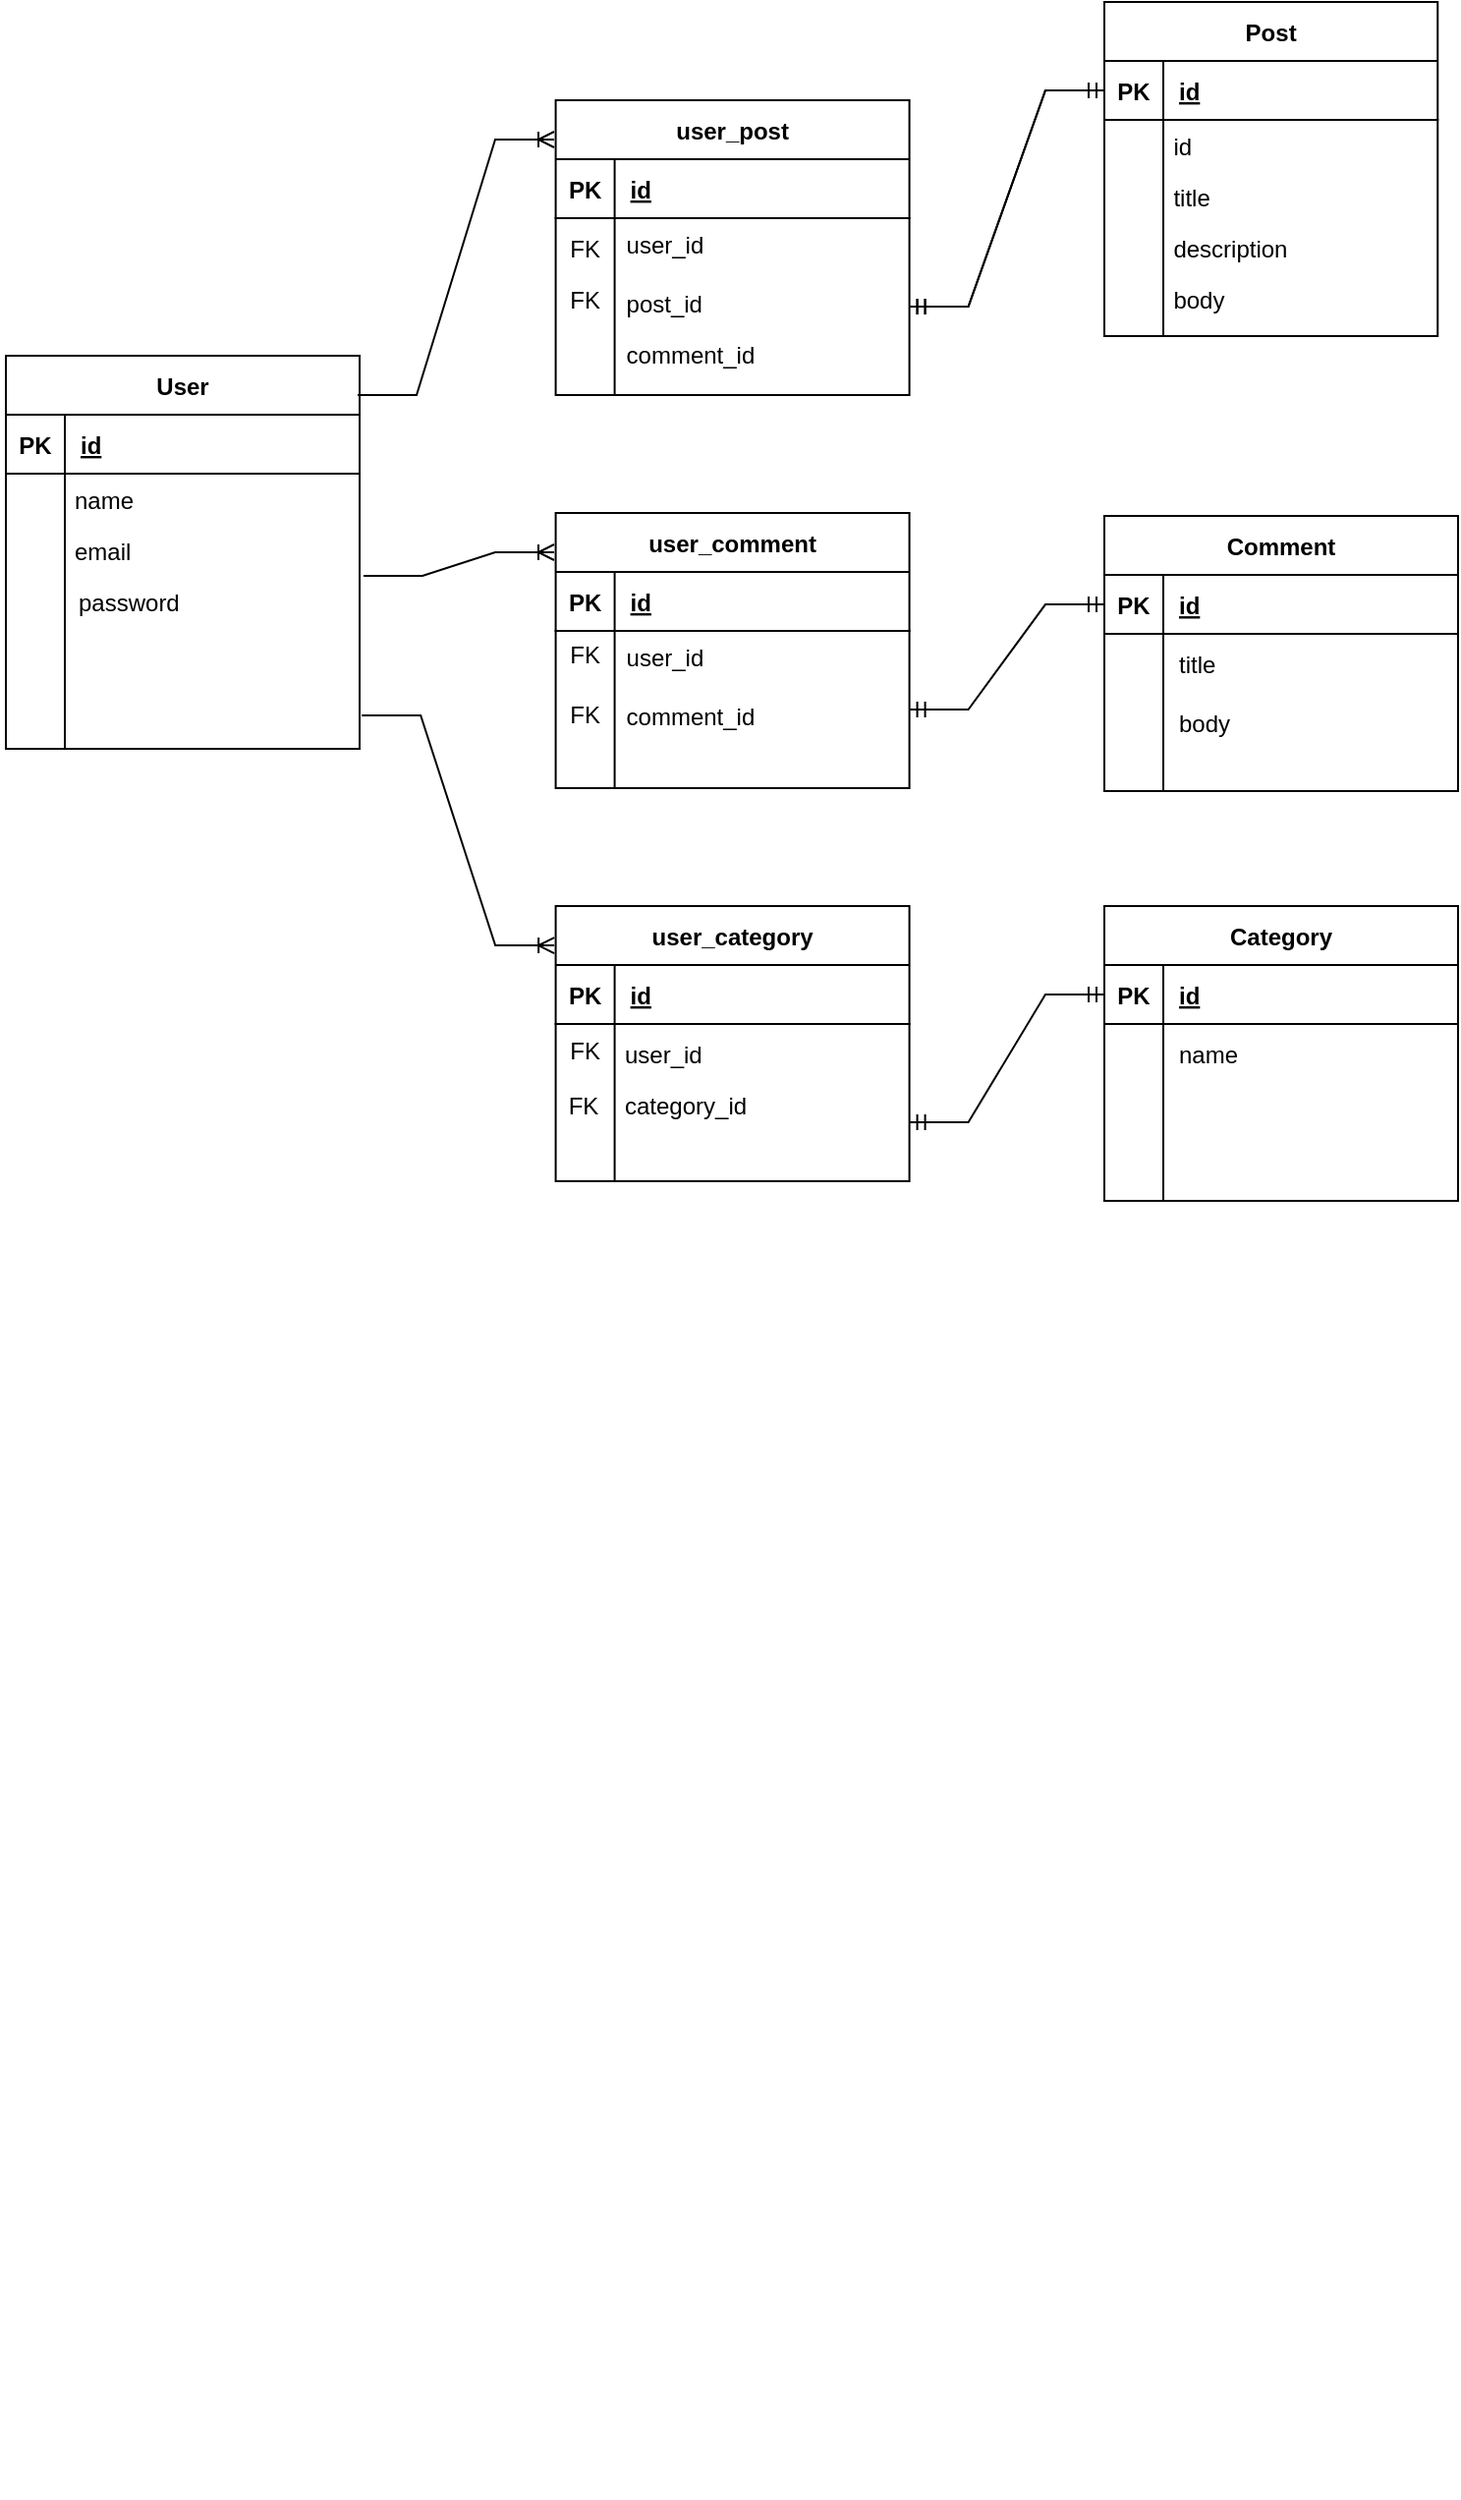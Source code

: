 <mxfile version="17.1.3" type="onedrive"><diagram id="C5RBs43oDa-KdzZeNtuy" name="Page-1"><mxGraphModel grid="1" gridSize="10" guides="1" tooltips="1" connect="1" arrows="1" page="1" fold="1" pageScale="1" pageWidth="827" pageHeight="1169" math="0" shadow="0"><root><mxCell id="WIyWlLk6GJQsqaUBKTNV-0"/><mxCell id="WIyWlLk6GJQsqaUBKTNV-1" parent="WIyWlLk6GJQsqaUBKTNV-0"/><mxCell id="lPncde6TAyD1m9C1xYJm-18" value="" style="edgeStyle=entityRelationEdgeStyle;fontSize=12;html=1;endArrow=ERoneToMany;rounded=0;exitX=1.011;exitY=0.244;exitDx=0;exitDy=0;exitPerimeter=0;" parent="WIyWlLk6GJQsqaUBKTNV-1" source="tdaJ55dzC8BW70NEusdq-28" edge="1"><mxGeometry width="100" height="100" relative="1" as="geometry"><mxPoint x="210" y="250" as="sourcePoint"/><mxPoint x="280" y="140" as="targetPoint"/></mxGeometry></mxCell><mxCell id="tdaJ55dzC8BW70NEusdq-33" value="" style="group" parent="WIyWlLk6GJQsqaUBKTNV-1" vertex="1" connectable="0"><mxGeometry x="30" y="920" width="189" height="210" as="geometry"/></mxCell><mxCell id="tdaJ55dzC8BW70NEusdq-36" value="" style="group" parent="tdaJ55dzC8BW70NEusdq-33" vertex="1" connectable="0"><mxGeometry x="-31" y="-880" width="191" height="210" as="geometry"/></mxCell><mxCell id="tdaJ55dzC8BW70NEusdq-18" value="User" style="shape=table;startSize=30;container=1;collapsible=1;childLayout=tableLayout;fixedRows=1;rowLines=0;fontStyle=1;align=center;resizeLast=1;" parent="tdaJ55dzC8BW70NEusdq-36" vertex="1"><mxGeometry x="2" width="180" height="200" as="geometry"/></mxCell><mxCell id="tdaJ55dzC8BW70NEusdq-19" value="" style="shape=tableRow;horizontal=0;startSize=0;swimlaneHead=0;swimlaneBody=0;fillColor=none;collapsible=0;dropTarget=0;points=[[0,0.5],[1,0.5]];portConstraint=eastwest;top=0;left=0;right=0;bottom=1;" parent="tdaJ55dzC8BW70NEusdq-18" vertex="1"><mxGeometry y="30" width="180" height="30" as="geometry"/></mxCell><mxCell id="tdaJ55dzC8BW70NEusdq-20" value="PK" style="shape=partialRectangle;connectable=0;fillColor=none;top=0;left=0;bottom=0;right=0;fontStyle=1;overflow=hidden;" parent="tdaJ55dzC8BW70NEusdq-19" vertex="1"><mxGeometry width="30" height="30" as="geometry"><mxRectangle width="30" height="30" as="alternateBounds"/></mxGeometry></mxCell><mxCell id="tdaJ55dzC8BW70NEusdq-21" value="id" style="shape=partialRectangle;connectable=0;fillColor=none;top=0;left=0;bottom=0;right=0;align=left;spacingLeft=6;fontStyle=5;overflow=hidden;" parent="tdaJ55dzC8BW70NEusdq-19" vertex="1"><mxGeometry x="30" width="150" height="30" as="geometry"><mxRectangle width="150" height="30" as="alternateBounds"/></mxGeometry></mxCell><mxCell id="tdaJ55dzC8BW70NEusdq-22" value="" style="shape=tableRow;horizontal=0;startSize=0;swimlaneHead=0;swimlaneBody=0;fillColor=none;collapsible=0;dropTarget=0;points=[[0,0.5],[1,0.5]];portConstraint=eastwest;top=0;left=0;right=0;bottom=0;" parent="tdaJ55dzC8BW70NEusdq-18" vertex="1"><mxGeometry y="60" width="180" height="30" as="geometry"/></mxCell><mxCell id="tdaJ55dzC8BW70NEusdq-23" value="" style="shape=partialRectangle;connectable=0;fillColor=none;top=0;left=0;bottom=0;right=0;editable=1;overflow=hidden;" parent="tdaJ55dzC8BW70NEusdq-22" vertex="1"><mxGeometry width="30" height="30" as="geometry"><mxRectangle width="30" height="30" as="alternateBounds"/></mxGeometry></mxCell><mxCell id="tdaJ55dzC8BW70NEusdq-24" value="" style="shape=partialRectangle;connectable=0;fillColor=none;top=0;left=0;bottom=0;right=0;align=left;spacingLeft=6;overflow=hidden;" parent="tdaJ55dzC8BW70NEusdq-22" vertex="1"><mxGeometry x="30" width="150" height="30" as="geometry"><mxRectangle width="150" height="30" as="alternateBounds"/></mxGeometry></mxCell><mxCell id="tdaJ55dzC8BW70NEusdq-28" value="" style="shape=tableRow;horizontal=0;startSize=0;swimlaneHead=0;swimlaneBody=0;fillColor=none;collapsible=0;dropTarget=0;points=[[0,0.5],[1,0.5]];portConstraint=eastwest;top=0;left=0;right=0;bottom=0;" parent="tdaJ55dzC8BW70NEusdq-18" vertex="1"><mxGeometry y="90" width="180" height="90" as="geometry"/></mxCell><mxCell id="tdaJ55dzC8BW70NEusdq-29" value="" style="shape=partialRectangle;connectable=0;fillColor=none;top=0;left=0;bottom=0;right=0;editable=1;overflow=hidden;" parent="tdaJ55dzC8BW70NEusdq-28" vertex="1"><mxGeometry width="30" height="90" as="geometry"><mxRectangle width="30" height="90" as="alternateBounds"/></mxGeometry></mxCell><mxCell id="tdaJ55dzC8BW70NEusdq-30" value="" style="shape=partialRectangle;connectable=0;fillColor=none;top=0;left=0;bottom=0;right=0;align=left;spacingLeft=6;overflow=hidden;" parent="tdaJ55dzC8BW70NEusdq-28" vertex="1"><mxGeometry x="30" width="150" height="90" as="geometry"><mxRectangle width="150" height="90" as="alternateBounds"/></mxGeometry></mxCell><mxCell id="tdaJ55dzC8BW70NEusdq-25" value="" style="shape=tableRow;horizontal=0;startSize=0;swimlaneHead=0;swimlaneBody=0;fillColor=none;collapsible=0;dropTarget=0;points=[[0,0.5],[1,0.5]];portConstraint=eastwest;top=0;left=0;right=0;bottom=0;" parent="tdaJ55dzC8BW70NEusdq-18" vertex="1"><mxGeometry y="180" width="180" height="20" as="geometry"/></mxCell><mxCell id="tdaJ55dzC8BW70NEusdq-26" value="" style="shape=partialRectangle;connectable=0;fillColor=none;top=0;left=0;bottom=0;right=0;editable=1;overflow=hidden;" parent="tdaJ55dzC8BW70NEusdq-25" vertex="1"><mxGeometry width="30" height="20" as="geometry"><mxRectangle width="30" height="20" as="alternateBounds"/></mxGeometry></mxCell><mxCell id="tdaJ55dzC8BW70NEusdq-27" value="" style="shape=partialRectangle;connectable=0;fillColor=none;top=0;left=0;bottom=0;right=0;align=left;spacingLeft=6;overflow=hidden;" parent="tdaJ55dzC8BW70NEusdq-25" vertex="1"><mxGeometry x="30" width="150" height="20" as="geometry"><mxRectangle width="150" height="20" as="alternateBounds"/></mxGeometry></mxCell><mxCell id="lPncde6TAyD1m9C1xYJm-11" value="name" style="text;align=left;verticalAlign=top;spacingLeft=4;spacingRight=4;overflow=hidden;rotatable=0;points=[[0,0.5],[1,0.5]];portConstraint=eastwest;rounded=0;shadow=0;html=0;" parent="tdaJ55dzC8BW70NEusdq-36" vertex="1"><mxGeometry x="31" y="60" width="149.0" height="26" as="geometry"/></mxCell><mxCell id="lPncde6TAyD1m9C1xYJm-12" value="email" style="text;align=left;verticalAlign=top;spacingLeft=4;spacingRight=4;overflow=hidden;rotatable=0;points=[[0,0.5],[1,0.5]];portConstraint=eastwest;rounded=0;shadow=0;html=0;" parent="tdaJ55dzC8BW70NEusdq-36" vertex="1"><mxGeometry x="31" y="86" width="149.0" height="26" as="geometry"/></mxCell><mxCell id="tdaJ55dzC8BW70NEusdq-31" value="" style="shape=partialRectangle;connectable=0;fillColor=none;top=0;left=0;bottom=0;right=0;fontStyle=0;overflow=hidden;" parent="tdaJ55dzC8BW70NEusdq-36" vertex="1"><mxGeometry x="1" y="162" width="30" height="30" as="geometry"><mxRectangle width="30" height="30" as="alternateBounds"/></mxGeometry></mxCell><mxCell id="tdaJ55dzC8BW70NEusdq-32" value="" style="shape=partialRectangle;connectable=0;fillColor=none;top=0;left=0;bottom=0;right=0;fontStyle=0;overflow=hidden;" parent="tdaJ55dzC8BW70NEusdq-36" vertex="1"><mxGeometry y="138" width="30" height="30" as="geometry"><mxRectangle width="30" height="30" as="alternateBounds"/></mxGeometry></mxCell><mxCell id="tdaJ55dzC8BW70NEusdq-37" style="edgeStyle=orthogonalEdgeStyle;rounded=0;orthogonalLoop=1;jettySize=auto;html=1;exitX=1;exitY=0.5;exitDx=0;exitDy=0;" parent="tdaJ55dzC8BW70NEusdq-36" source="lPncde6TAyD1m9C1xYJm-11" target="lPncde6TAyD1m9C1xYJm-11" edge="1"><mxGeometry relative="1" as="geometry"/></mxCell><mxCell id="zXvcPwxoU2g-V6v_6ZYP-1" value="password" style="text;align=left;verticalAlign=top;spacingLeft=4;spacingRight=4;overflow=hidden;rotatable=0;points=[[0,0.5],[1,0.5]];portConstraint=eastwest;rounded=0;shadow=0;html=0;" vertex="1" parent="tdaJ55dzC8BW70NEusdq-36"><mxGeometry x="33" y="112" width="149.0" height="26" as="geometry"/></mxCell><mxCell id="tdaJ55dzC8BW70NEusdq-129" value="" style="group" parent="WIyWlLk6GJQsqaUBKTNV-1" connectable="0" vertex="1"><mxGeometry x="560" y="121.55" width="180" height="140" as="geometry"/></mxCell><mxCell id="tdaJ55dzC8BW70NEusdq-113" value="Comment" style="shape=table;startSize=30;container=1;collapsible=1;childLayout=tableLayout;fixedRows=1;rowLines=0;fontStyle=1;align=center;resizeLast=1;" parent="tdaJ55dzC8BW70NEusdq-129" vertex="1"><mxGeometry width="180" height="140" as="geometry"/></mxCell><mxCell id="tdaJ55dzC8BW70NEusdq-114" value="" style="shape=tableRow;horizontal=0;startSize=0;swimlaneHead=0;swimlaneBody=0;fillColor=none;collapsible=0;dropTarget=0;points=[[0,0.5],[1,0.5]];portConstraint=eastwest;top=0;left=0;right=0;bottom=1;" parent="tdaJ55dzC8BW70NEusdq-113" vertex="1"><mxGeometry y="30" width="180" height="30" as="geometry"/></mxCell><mxCell id="tdaJ55dzC8BW70NEusdq-115" value="PK" style="shape=partialRectangle;connectable=0;fillColor=none;top=0;left=0;bottom=0;right=0;fontStyle=1;overflow=hidden;" parent="tdaJ55dzC8BW70NEusdq-114" vertex="1"><mxGeometry width="30" height="30" as="geometry"><mxRectangle width="30" height="30" as="alternateBounds"/></mxGeometry></mxCell><mxCell id="tdaJ55dzC8BW70NEusdq-116" value="id" style="shape=partialRectangle;connectable=0;fillColor=none;top=0;left=0;bottom=0;right=0;align=left;spacingLeft=6;fontStyle=5;overflow=hidden;" parent="tdaJ55dzC8BW70NEusdq-114" vertex="1"><mxGeometry x="30" width="150" height="30" as="geometry"><mxRectangle width="150" height="30" as="alternateBounds"/></mxGeometry></mxCell><mxCell id="tdaJ55dzC8BW70NEusdq-117" value="" style="shape=tableRow;horizontal=0;startSize=0;swimlaneHead=0;swimlaneBody=0;fillColor=none;collapsible=0;dropTarget=0;points=[[0,0.5],[1,0.5]];portConstraint=eastwest;top=0;left=0;right=0;bottom=0;" parent="tdaJ55dzC8BW70NEusdq-113" vertex="1"><mxGeometry y="60" width="180" height="30" as="geometry"/></mxCell><mxCell id="tdaJ55dzC8BW70NEusdq-118" value="" style="shape=partialRectangle;connectable=0;fillColor=none;top=0;left=0;bottom=0;right=0;editable=1;overflow=hidden;" parent="tdaJ55dzC8BW70NEusdq-117" vertex="1"><mxGeometry width="30" height="30" as="geometry"><mxRectangle width="30" height="30" as="alternateBounds"/></mxGeometry></mxCell><mxCell id="tdaJ55dzC8BW70NEusdq-119" value="title   " style="shape=partialRectangle;connectable=0;fillColor=none;top=0;left=0;bottom=0;right=0;align=left;spacingLeft=6;overflow=hidden;" parent="tdaJ55dzC8BW70NEusdq-117" vertex="1"><mxGeometry x="30" width="150" height="30" as="geometry"><mxRectangle width="150" height="30" as="alternateBounds"/></mxGeometry></mxCell><mxCell id="tdaJ55dzC8BW70NEusdq-120" value="" style="shape=tableRow;horizontal=0;startSize=0;swimlaneHead=0;swimlaneBody=0;fillColor=none;collapsible=0;dropTarget=0;points=[[0,0.5],[1,0.5]];portConstraint=eastwest;top=0;left=0;right=0;bottom=0;" parent="tdaJ55dzC8BW70NEusdq-113" vertex="1"><mxGeometry y="90" width="180" height="30" as="geometry"/></mxCell><mxCell id="tdaJ55dzC8BW70NEusdq-121" value="" style="shape=partialRectangle;connectable=0;fillColor=none;top=0;left=0;bottom=0;right=0;editable=1;overflow=hidden;" parent="tdaJ55dzC8BW70NEusdq-120" vertex="1"><mxGeometry width="30" height="30" as="geometry"><mxRectangle width="30" height="30" as="alternateBounds"/></mxGeometry></mxCell><mxCell id="tdaJ55dzC8BW70NEusdq-122" value="body" style="shape=partialRectangle;connectable=0;fillColor=none;top=0;left=0;bottom=0;right=0;align=left;spacingLeft=6;overflow=hidden;" parent="tdaJ55dzC8BW70NEusdq-120" vertex="1"><mxGeometry x="30" width="150" height="30" as="geometry"><mxRectangle width="150" height="30" as="alternateBounds"/></mxGeometry></mxCell><mxCell id="tdaJ55dzC8BW70NEusdq-123" value="" style="shape=tableRow;horizontal=0;startSize=0;swimlaneHead=0;swimlaneBody=0;fillColor=none;collapsible=0;dropTarget=0;points=[[0,0.5],[1,0.5]];portConstraint=eastwest;top=0;left=0;right=0;bottom=0;" parent="tdaJ55dzC8BW70NEusdq-113" vertex="1"><mxGeometry y="120" width="180" height="20" as="geometry"/></mxCell><mxCell id="tdaJ55dzC8BW70NEusdq-124" value="" style="shape=partialRectangle;connectable=0;fillColor=none;top=0;left=0;bottom=0;right=0;editable=1;overflow=hidden;" parent="tdaJ55dzC8BW70NEusdq-123" vertex="1"><mxGeometry width="30" height="20" as="geometry"><mxRectangle width="30" height="20" as="alternateBounds"/></mxGeometry></mxCell><mxCell id="tdaJ55dzC8BW70NEusdq-125" value="" style="shape=partialRectangle;connectable=0;fillColor=none;top=0;left=0;bottom=0;right=0;align=left;spacingLeft=6;overflow=hidden;" parent="tdaJ55dzC8BW70NEusdq-123" vertex="1"><mxGeometry x="30" width="150" height="20" as="geometry"><mxRectangle width="150" height="20" as="alternateBounds"/></mxGeometry></mxCell><mxCell id="tdaJ55dzC8BW70NEusdq-130" value="Category" style="shape=table;startSize=30;container=1;collapsible=1;childLayout=tableLayout;fixedRows=1;rowLines=0;fontStyle=1;align=center;resizeLast=1;" parent="WIyWlLk6GJQsqaUBKTNV-1" vertex="1"><mxGeometry x="560" y="320" width="180" height="150" as="geometry"/></mxCell><mxCell id="tdaJ55dzC8BW70NEusdq-131" value="" style="shape=tableRow;horizontal=0;startSize=0;swimlaneHead=0;swimlaneBody=0;fillColor=none;collapsible=0;dropTarget=0;points=[[0,0.5],[1,0.5]];portConstraint=eastwest;top=0;left=0;right=0;bottom=1;" parent="tdaJ55dzC8BW70NEusdq-130" vertex="1"><mxGeometry y="30" width="180" height="30" as="geometry"/></mxCell><mxCell id="tdaJ55dzC8BW70NEusdq-132" value="PK" style="shape=partialRectangle;connectable=0;fillColor=none;top=0;left=0;bottom=0;right=0;fontStyle=1;overflow=hidden;" parent="tdaJ55dzC8BW70NEusdq-131" vertex="1"><mxGeometry width="30" height="30" as="geometry"><mxRectangle width="30" height="30" as="alternateBounds"/></mxGeometry></mxCell><mxCell id="tdaJ55dzC8BW70NEusdq-133" value="id" style="shape=partialRectangle;connectable=0;fillColor=none;top=0;left=0;bottom=0;right=0;align=left;spacingLeft=6;fontStyle=5;overflow=hidden;" parent="tdaJ55dzC8BW70NEusdq-131" vertex="1"><mxGeometry x="30" width="150" height="30" as="geometry"><mxRectangle width="150" height="30" as="alternateBounds"/></mxGeometry></mxCell><mxCell id="tdaJ55dzC8BW70NEusdq-134" value="" style="shape=tableRow;horizontal=0;startSize=0;swimlaneHead=0;swimlaneBody=0;fillColor=none;collapsible=0;dropTarget=0;points=[[0,0.5],[1,0.5]];portConstraint=eastwest;top=0;left=0;right=0;bottom=0;" parent="tdaJ55dzC8BW70NEusdq-130" vertex="1"><mxGeometry y="60" width="180" height="30" as="geometry"/></mxCell><mxCell id="tdaJ55dzC8BW70NEusdq-135" value="" style="shape=partialRectangle;connectable=0;fillColor=none;top=0;left=0;bottom=0;right=0;editable=1;overflow=hidden;" parent="tdaJ55dzC8BW70NEusdq-134" vertex="1"><mxGeometry width="30" height="30" as="geometry"><mxRectangle width="30" height="30" as="alternateBounds"/></mxGeometry></mxCell><mxCell id="tdaJ55dzC8BW70NEusdq-136" value="name" style="shape=partialRectangle;connectable=0;fillColor=none;top=0;left=0;bottom=0;right=0;align=left;spacingLeft=6;overflow=hidden;" parent="tdaJ55dzC8BW70NEusdq-134" vertex="1"><mxGeometry x="30" width="150" height="30" as="geometry"><mxRectangle width="150" height="30" as="alternateBounds"/></mxGeometry></mxCell><mxCell id="tdaJ55dzC8BW70NEusdq-137" value="" style="shape=tableRow;horizontal=0;startSize=0;swimlaneHead=0;swimlaneBody=0;fillColor=none;collapsible=0;dropTarget=0;points=[[0,0.5],[1,0.5]];portConstraint=eastwest;top=0;left=0;right=0;bottom=0;" parent="tdaJ55dzC8BW70NEusdq-130" vertex="1"><mxGeometry y="90" width="180" height="30" as="geometry"/></mxCell><mxCell id="tdaJ55dzC8BW70NEusdq-138" value="" style="shape=partialRectangle;connectable=0;fillColor=none;top=0;left=0;bottom=0;right=0;editable=1;overflow=hidden;" parent="tdaJ55dzC8BW70NEusdq-137" vertex="1"><mxGeometry width="30" height="30" as="geometry"><mxRectangle width="30" height="30" as="alternateBounds"/></mxGeometry></mxCell><mxCell id="tdaJ55dzC8BW70NEusdq-139" value="" style="shape=partialRectangle;connectable=0;fillColor=none;top=0;left=0;bottom=0;right=0;align=left;spacingLeft=6;overflow=hidden;" parent="tdaJ55dzC8BW70NEusdq-137" vertex="1"><mxGeometry x="30" width="150" height="30" as="geometry"><mxRectangle width="150" height="30" as="alternateBounds"/></mxGeometry></mxCell><mxCell id="tdaJ55dzC8BW70NEusdq-140" value="" style="shape=tableRow;horizontal=0;startSize=0;swimlaneHead=0;swimlaneBody=0;fillColor=none;collapsible=0;dropTarget=0;points=[[0,0.5],[1,0.5]];portConstraint=eastwest;top=0;left=0;right=0;bottom=0;" parent="tdaJ55dzC8BW70NEusdq-130" vertex="1"><mxGeometry y="120" width="180" height="30" as="geometry"/></mxCell><mxCell id="tdaJ55dzC8BW70NEusdq-141" value="" style="shape=partialRectangle;connectable=0;fillColor=none;top=0;left=0;bottom=0;right=0;editable=1;overflow=hidden;" parent="tdaJ55dzC8BW70NEusdq-140" vertex="1"><mxGeometry width="30" height="30" as="geometry"><mxRectangle width="30" height="30" as="alternateBounds"/></mxGeometry></mxCell><mxCell id="tdaJ55dzC8BW70NEusdq-142" value="" style="shape=partialRectangle;connectable=0;fillColor=none;top=0;left=0;bottom=0;right=0;align=left;spacingLeft=6;overflow=hidden;" parent="tdaJ55dzC8BW70NEusdq-140" vertex="1"><mxGeometry x="30" width="150" height="30" as="geometry"><mxRectangle width="150" height="30" as="alternateBounds"/></mxGeometry></mxCell><mxCell id="3vFFdi8er2SRn26Mqrz6-1" value="" style="edgeStyle=entityRelationEdgeStyle;fontSize=12;html=1;endArrow=ERoneToMany;rounded=0;" parent="WIyWlLk6GJQsqaUBKTNV-1" edge="1"><mxGeometry width="100" height="100" relative="1" as="geometry"><mxPoint x="180" y="60" as="sourcePoint"/><mxPoint x="280" y="-70" as="targetPoint"/></mxGeometry></mxCell><mxCell id="3vFFdi8er2SRn26Mqrz6-2" value="" style="edgeStyle=entityRelationEdgeStyle;fontSize=12;html=1;endArrow=ERoneToMany;rounded=0;exitX=1.006;exitY=0.15;exitDx=0;exitDy=0;exitPerimeter=0;entryX=-0.004;entryY=0.143;entryDx=0;entryDy=0;entryPerimeter=0;" parent="WIyWlLk6GJQsqaUBKTNV-1" source="tdaJ55dzC8BW70NEusdq-25" edge="1" target="nzWDMQncz5zFzU1A5s-C-45"><mxGeometry width="100" height="100" relative="1" as="geometry"><mxPoint x="210" y="230" as="sourcePoint"/><mxPoint x="240" y="440" as="targetPoint"/></mxGeometry></mxCell><mxCell id="nzWDMQncz5zFzU1A5s-C-0" value="" style="group" parent="WIyWlLk6GJQsqaUBKTNV-1" connectable="0" vertex="1"><mxGeometry x="280.79" y="-90" width="180" height="180" as="geometry"/></mxCell><mxCell id="nzWDMQncz5zFzU1A5s-C-1" value="user_post" style="shape=table;startSize=30;container=1;collapsible=1;childLayout=tableLayout;fixedRows=1;rowLines=0;fontStyle=1;align=center;resizeLast=1;" parent="nzWDMQncz5zFzU1A5s-C-0" vertex="1"><mxGeometry width="180" height="150" as="geometry"/></mxCell><mxCell id="nzWDMQncz5zFzU1A5s-C-2" value="" style="shape=tableRow;horizontal=0;startSize=0;swimlaneHead=0;swimlaneBody=0;fillColor=none;collapsible=0;dropTarget=0;points=[[0,0.5],[1,0.5]];portConstraint=eastwest;top=0;left=0;right=0;bottom=1;" parent="nzWDMQncz5zFzU1A5s-C-1" vertex="1"><mxGeometry y="30" width="180" height="30" as="geometry"/></mxCell><mxCell id="nzWDMQncz5zFzU1A5s-C-3" value="PK" style="shape=partialRectangle;connectable=0;fillColor=none;top=0;left=0;bottom=0;right=0;fontStyle=1;overflow=hidden;" parent="nzWDMQncz5zFzU1A5s-C-2" vertex="1"><mxGeometry width="30" height="30" as="geometry"><mxRectangle width="30" height="30" as="alternateBounds"/></mxGeometry></mxCell><mxCell id="nzWDMQncz5zFzU1A5s-C-4" value="id" style="shape=partialRectangle;connectable=0;fillColor=none;top=0;left=0;bottom=0;right=0;align=left;spacingLeft=6;fontStyle=5;overflow=hidden;" parent="nzWDMQncz5zFzU1A5s-C-2" vertex="1"><mxGeometry x="30" width="150" height="30" as="geometry"><mxRectangle width="150" height="30" as="alternateBounds"/></mxGeometry></mxCell><mxCell id="nzWDMQncz5zFzU1A5s-C-5" value="" style="shape=tableRow;horizontal=0;startSize=0;swimlaneHead=0;swimlaneBody=0;fillColor=none;collapsible=0;dropTarget=0;points=[[0,0.5],[1,0.5]];portConstraint=eastwest;top=0;left=0;right=0;bottom=0;" parent="nzWDMQncz5zFzU1A5s-C-1" vertex="1"><mxGeometry y="60" width="180" height="30" as="geometry"/></mxCell><mxCell id="nzWDMQncz5zFzU1A5s-C-6" value="" style="shape=partialRectangle;connectable=0;fillColor=none;top=0;left=0;bottom=0;right=0;editable=1;overflow=hidden;" parent="nzWDMQncz5zFzU1A5s-C-5" vertex="1"><mxGeometry width="30" height="30" as="geometry"><mxRectangle width="30" height="30" as="alternateBounds"/></mxGeometry></mxCell><mxCell id="nzWDMQncz5zFzU1A5s-C-7" value="" style="shape=partialRectangle;connectable=0;fillColor=none;top=0;left=0;bottom=0;right=0;align=left;spacingLeft=6;overflow=hidden;" parent="nzWDMQncz5zFzU1A5s-C-5" vertex="1"><mxGeometry x="30" width="150" height="30" as="geometry"><mxRectangle width="150" height="30" as="alternateBounds"/></mxGeometry></mxCell><mxCell id="nzWDMQncz5zFzU1A5s-C-8" value="" style="shape=tableRow;horizontal=0;startSize=0;swimlaneHead=0;swimlaneBody=0;fillColor=none;collapsible=0;dropTarget=0;points=[[0,0.5],[1,0.5]];portConstraint=eastwest;top=0;left=0;right=0;bottom=0;" parent="nzWDMQncz5zFzU1A5s-C-1" vertex="1"><mxGeometry y="90" width="180" height="30" as="geometry"/></mxCell><mxCell id="nzWDMQncz5zFzU1A5s-C-9" value="" style="shape=partialRectangle;connectable=0;fillColor=none;top=0;left=0;bottom=0;right=0;editable=1;overflow=hidden;" parent="nzWDMQncz5zFzU1A5s-C-8" vertex="1"><mxGeometry width="30" height="30" as="geometry"><mxRectangle width="30" height="30" as="alternateBounds"/></mxGeometry></mxCell><mxCell id="nzWDMQncz5zFzU1A5s-C-10" value="" style="shape=partialRectangle;connectable=0;fillColor=none;top=0;left=0;bottom=0;right=0;align=left;spacingLeft=6;overflow=hidden;" parent="nzWDMQncz5zFzU1A5s-C-8" vertex="1"><mxGeometry x="30" width="150" height="30" as="geometry"><mxRectangle width="150" height="30" as="alternateBounds"/></mxGeometry></mxCell><mxCell id="nzWDMQncz5zFzU1A5s-C-11" value="" style="shape=tableRow;horizontal=0;startSize=0;swimlaneHead=0;swimlaneBody=0;fillColor=none;collapsible=0;dropTarget=0;points=[[0,0.5],[1,0.5]];portConstraint=eastwest;top=0;left=0;right=0;bottom=0;" parent="nzWDMQncz5zFzU1A5s-C-1" vertex="1"><mxGeometry y="120" width="180" height="30" as="geometry"/></mxCell><mxCell id="nzWDMQncz5zFzU1A5s-C-12" value="" style="shape=partialRectangle;connectable=0;fillColor=none;top=0;left=0;bottom=0;right=0;editable=1;overflow=hidden;" parent="nzWDMQncz5zFzU1A5s-C-11" vertex="1"><mxGeometry width="30" height="30" as="geometry"><mxRectangle width="30" height="30" as="alternateBounds"/></mxGeometry></mxCell><mxCell id="nzWDMQncz5zFzU1A5s-C-13" value="" style="shape=partialRectangle;connectable=0;fillColor=none;top=0;left=0;bottom=0;right=0;align=left;spacingLeft=6;overflow=hidden;" parent="nzWDMQncz5zFzU1A5s-C-11" vertex="1"><mxGeometry x="30" width="150" height="30" as="geometry"><mxRectangle width="150" height="30" as="alternateBounds"/></mxGeometry></mxCell><mxCell id="nzWDMQncz5zFzU1A5s-C-15" value="FK" style="shape=partialRectangle;connectable=0;fillColor=none;top=0;left=0;bottom=0;right=0;fontStyle=0;overflow=hidden;" parent="nzWDMQncz5zFzU1A5s-C-0" vertex="1"><mxGeometry y="86" width="30" height="30" as="geometry"><mxRectangle width="30" height="30" as="alternateBounds"/></mxGeometry></mxCell><mxCell id="nzWDMQncz5zFzU1A5s-C-16" value="FK" style="shape=partialRectangle;connectable=0;fillColor=none;top=0;left=0;bottom=0;right=0;fontStyle=0;overflow=hidden;" parent="nzWDMQncz5zFzU1A5s-C-0" vertex="1"><mxGeometry y="60" width="30" height="30" as="geometry"><mxRectangle width="30" height="30" as="alternateBounds"/></mxGeometry></mxCell><mxCell id="nzWDMQncz5zFzU1A5s-C-17" value="user_id" style="text;align=left;verticalAlign=top;spacingLeft=4;spacingRight=4;overflow=hidden;rotatable=0;points=[[0,0.5],[1,0.5]];portConstraint=eastwest;rounded=0;shadow=0;html=0;" parent="nzWDMQncz5zFzU1A5s-C-0" vertex="1"><mxGeometry x="30" y="60" width="140.79" height="26" as="geometry"/></mxCell><mxCell id="nzWDMQncz5zFzU1A5s-C-20" value="post_id" style="text;align=left;verticalAlign=top;spacingLeft=4;spacingRight=4;overflow=hidden;rotatable=0;points=[[0,0.5],[1,0.5]];portConstraint=eastwest;rounded=0;shadow=0;html=0;" parent="nzWDMQncz5zFzU1A5s-C-0" vertex="1"><mxGeometry x="30" y="90" width="140.79" height="26" as="geometry"/></mxCell><mxCell id="nzWDMQncz5zFzU1A5s-C-23" value="" style="shape=partialRectangle;connectable=0;fillColor=none;top=0;left=0;bottom=0;right=0;fontStyle=0;overflow=hidden;" parent="nzWDMQncz5zFzU1A5s-C-0" vertex="1"><mxGeometry y="134" width="30" height="30" as="geometry"><mxRectangle width="30" height="30" as="alternateBounds"/></mxGeometry></mxCell><mxCell id="zXvcPwxoU2g-V6v_6ZYP-2" value="comment_id" style="text;align=left;verticalAlign=top;spacingLeft=4;spacingRight=4;overflow=hidden;rotatable=0;points=[[0,0.5],[1,0.5]];portConstraint=eastwest;rounded=0;shadow=0;html=0;" vertex="1" parent="nzWDMQncz5zFzU1A5s-C-0"><mxGeometry x="30" y="116" width="140.79" height="26" as="geometry"/></mxCell><mxCell id="nzWDMQncz5zFzU1A5s-C-24" value="" style="group" parent="WIyWlLk6GJQsqaUBKTNV-1" connectable="0" vertex="1"><mxGeometry x="280.79" y="120" width="180" height="140" as="geometry"/></mxCell><mxCell id="nzWDMQncz5zFzU1A5s-C-25" value="user_comment" style="shape=table;startSize=30;container=1;collapsible=1;childLayout=tableLayout;fixedRows=1;rowLines=0;fontStyle=1;align=center;resizeLast=1;" parent="nzWDMQncz5zFzU1A5s-C-24" vertex="1"><mxGeometry width="180" height="140" as="geometry"/></mxCell><mxCell id="nzWDMQncz5zFzU1A5s-C-26" value="" style="shape=tableRow;horizontal=0;startSize=0;swimlaneHead=0;swimlaneBody=0;fillColor=none;collapsible=0;dropTarget=0;points=[[0,0.5],[1,0.5]];portConstraint=eastwest;top=0;left=0;right=0;bottom=1;" parent="nzWDMQncz5zFzU1A5s-C-25" vertex="1"><mxGeometry y="30" width="180" height="30" as="geometry"/></mxCell><mxCell id="nzWDMQncz5zFzU1A5s-C-27" value="PK" style="shape=partialRectangle;connectable=0;fillColor=none;top=0;left=0;bottom=0;right=0;fontStyle=1;overflow=hidden;" parent="nzWDMQncz5zFzU1A5s-C-26" vertex="1"><mxGeometry width="30" height="30" as="geometry"><mxRectangle width="30" height="30" as="alternateBounds"/></mxGeometry></mxCell><mxCell id="nzWDMQncz5zFzU1A5s-C-28" value="id" style="shape=partialRectangle;connectable=0;fillColor=none;top=0;left=0;bottom=0;right=0;align=left;spacingLeft=6;fontStyle=5;overflow=hidden;" parent="nzWDMQncz5zFzU1A5s-C-26" vertex="1"><mxGeometry x="30" width="150" height="30" as="geometry"><mxRectangle width="150" height="30" as="alternateBounds"/></mxGeometry></mxCell><mxCell id="nzWDMQncz5zFzU1A5s-C-29" value="" style="shape=tableRow;horizontal=0;startSize=0;swimlaneHead=0;swimlaneBody=0;fillColor=none;collapsible=0;dropTarget=0;points=[[0,0.5],[1,0.5]];portConstraint=eastwest;top=0;left=0;right=0;bottom=0;" parent="nzWDMQncz5zFzU1A5s-C-25" vertex="1"><mxGeometry y="60" width="180" height="30" as="geometry"/></mxCell><mxCell id="nzWDMQncz5zFzU1A5s-C-30" value="" style="shape=partialRectangle;connectable=0;fillColor=none;top=0;left=0;bottom=0;right=0;editable=1;overflow=hidden;" parent="nzWDMQncz5zFzU1A5s-C-29" vertex="1"><mxGeometry width="30" height="30" as="geometry"><mxRectangle width="30" height="30" as="alternateBounds"/></mxGeometry></mxCell><mxCell id="nzWDMQncz5zFzU1A5s-C-31" value="" style="shape=partialRectangle;connectable=0;fillColor=none;top=0;left=0;bottom=0;right=0;align=left;spacingLeft=6;overflow=hidden;" parent="nzWDMQncz5zFzU1A5s-C-29" vertex="1"><mxGeometry x="30" width="150" height="30" as="geometry"><mxRectangle width="150" height="30" as="alternateBounds"/></mxGeometry></mxCell><mxCell id="nzWDMQncz5zFzU1A5s-C-32" value="" style="shape=tableRow;horizontal=0;startSize=0;swimlaneHead=0;swimlaneBody=0;fillColor=none;collapsible=0;dropTarget=0;points=[[0,0.5],[1,0.5]];portConstraint=eastwest;top=0;left=0;right=0;bottom=0;" parent="nzWDMQncz5zFzU1A5s-C-25" vertex="1"><mxGeometry y="90" width="180" height="30" as="geometry"/></mxCell><mxCell id="nzWDMQncz5zFzU1A5s-C-33" value="" style="shape=partialRectangle;connectable=0;fillColor=none;top=0;left=0;bottom=0;right=0;editable=1;overflow=hidden;" parent="nzWDMQncz5zFzU1A5s-C-32" vertex="1"><mxGeometry width="30" height="30" as="geometry"><mxRectangle width="30" height="30" as="alternateBounds"/></mxGeometry></mxCell><mxCell id="nzWDMQncz5zFzU1A5s-C-34" value="" style="shape=partialRectangle;connectable=0;fillColor=none;top=0;left=0;bottom=0;right=0;align=left;spacingLeft=6;overflow=hidden;" parent="nzWDMQncz5zFzU1A5s-C-32" vertex="1"><mxGeometry x="30" width="150" height="30" as="geometry"><mxRectangle width="150" height="30" as="alternateBounds"/></mxGeometry></mxCell><mxCell id="nzWDMQncz5zFzU1A5s-C-35" value="" style="shape=tableRow;horizontal=0;startSize=0;swimlaneHead=0;swimlaneBody=0;fillColor=none;collapsible=0;dropTarget=0;points=[[0,0.5],[1,0.5]];portConstraint=eastwest;top=0;left=0;right=0;bottom=0;" parent="nzWDMQncz5zFzU1A5s-C-25" vertex="1"><mxGeometry y="120" width="180" height="20" as="geometry"/></mxCell><mxCell id="nzWDMQncz5zFzU1A5s-C-36" value="" style="shape=partialRectangle;connectable=0;fillColor=none;top=0;left=0;bottom=0;right=0;editable=1;overflow=hidden;" parent="nzWDMQncz5zFzU1A5s-C-35" vertex="1"><mxGeometry width="30" height="20" as="geometry"><mxRectangle width="30" height="20" as="alternateBounds"/></mxGeometry></mxCell><mxCell id="nzWDMQncz5zFzU1A5s-C-37" value="" style="shape=partialRectangle;connectable=0;fillColor=none;top=0;left=0;bottom=0;right=0;align=left;spacingLeft=6;overflow=hidden;" parent="nzWDMQncz5zFzU1A5s-C-35" vertex="1"><mxGeometry x="30" width="150" height="20" as="geometry"><mxRectangle width="150" height="20" as="alternateBounds"/></mxGeometry></mxCell><mxCell id="nzWDMQncz5zFzU1A5s-C-38" value="FK" style="shape=partialRectangle;connectable=0;fillColor=none;top=0;left=0;bottom=0;right=0;fontStyle=0;overflow=hidden;" parent="nzWDMQncz5zFzU1A5s-C-24" vertex="1"><mxGeometry y="90.219" width="30" height="23.333" as="geometry"><mxRectangle width="30" height="30" as="alternateBounds"/></mxGeometry></mxCell><mxCell id="nzWDMQncz5zFzU1A5s-C-39" value="FK" style="shape=partialRectangle;connectable=0;fillColor=none;top=0;left=0;bottom=0;right=0;fontStyle=0;overflow=hidden;" parent="nzWDMQncz5zFzU1A5s-C-24" vertex="1"><mxGeometry y="59.887" width="30" height="23.333" as="geometry"><mxRectangle width="30" height="30" as="alternateBounds"/></mxGeometry></mxCell><mxCell id="nzWDMQncz5zFzU1A5s-C-40" value="user_id" style="text;align=left;verticalAlign=top;spacingLeft=4;spacingRight=4;overflow=hidden;rotatable=0;points=[[0,0.5],[1,0.5]];portConstraint=eastwest;rounded=0;shadow=0;html=0;" parent="nzWDMQncz5zFzU1A5s-C-24" vertex="1"><mxGeometry x="30" y="59.887" width="140.79" height="20.222" as="geometry"/></mxCell><mxCell id="nzWDMQncz5zFzU1A5s-C-41" value="comment_id" style="text;align=left;verticalAlign=top;spacingLeft=4;spacingRight=4;overflow=hidden;rotatable=0;points=[[0,0.5],[1,0.5]];portConstraint=eastwest;rounded=0;shadow=0;html=0;" parent="nzWDMQncz5zFzU1A5s-C-24" vertex="1"><mxGeometry x="30" y="90.22" width="140.79" height="20.222" as="geometry"/></mxCell><mxCell id="nzWDMQncz5zFzU1A5s-C-45" value="user_category" style="shape=table;startSize=30;container=1;collapsible=1;childLayout=tableLayout;fixedRows=1;rowLines=0;fontStyle=1;align=center;resizeLast=1;" parent="WIyWlLk6GJQsqaUBKTNV-1" vertex="1"><mxGeometry x="280.79" y="320" width="180" height="140" as="geometry"/></mxCell><mxCell id="nzWDMQncz5zFzU1A5s-C-46" value="" style="shape=tableRow;horizontal=0;startSize=0;swimlaneHead=0;swimlaneBody=0;fillColor=none;collapsible=0;dropTarget=0;points=[[0,0.5],[1,0.5]];portConstraint=eastwest;top=0;left=0;right=0;bottom=1;" parent="nzWDMQncz5zFzU1A5s-C-45" vertex="1"><mxGeometry y="30" width="180" height="30" as="geometry"/></mxCell><mxCell id="nzWDMQncz5zFzU1A5s-C-47" value="PK" style="shape=partialRectangle;connectable=0;fillColor=none;top=0;left=0;bottom=0;right=0;fontStyle=1;overflow=hidden;" parent="nzWDMQncz5zFzU1A5s-C-46" vertex="1"><mxGeometry width="30" height="30" as="geometry"><mxRectangle width="30" height="30" as="alternateBounds"/></mxGeometry></mxCell><mxCell id="nzWDMQncz5zFzU1A5s-C-48" value="id" style="shape=partialRectangle;connectable=0;fillColor=none;top=0;left=0;bottom=0;right=0;align=left;spacingLeft=6;fontStyle=5;overflow=hidden;" parent="nzWDMQncz5zFzU1A5s-C-46" vertex="1"><mxGeometry x="30" width="150" height="30" as="geometry"><mxRectangle width="150" height="30" as="alternateBounds"/></mxGeometry></mxCell><mxCell id="nzWDMQncz5zFzU1A5s-C-49" value="" style="shape=tableRow;horizontal=0;startSize=0;swimlaneHead=0;swimlaneBody=0;fillColor=none;collapsible=0;dropTarget=0;points=[[0,0.5],[1,0.5]];portConstraint=eastwest;top=0;left=0;right=0;bottom=0;" parent="nzWDMQncz5zFzU1A5s-C-45" vertex="1"><mxGeometry y="60" width="180" height="30" as="geometry"/></mxCell><mxCell id="nzWDMQncz5zFzU1A5s-C-50" value="" style="shape=partialRectangle;connectable=0;fillColor=none;top=0;left=0;bottom=0;right=0;editable=1;overflow=hidden;" parent="nzWDMQncz5zFzU1A5s-C-49" vertex="1"><mxGeometry width="30" height="30" as="geometry"><mxRectangle width="30" height="30" as="alternateBounds"/></mxGeometry></mxCell><mxCell id="nzWDMQncz5zFzU1A5s-C-51" value="" style="shape=partialRectangle;connectable=0;fillColor=none;top=0;left=0;bottom=0;right=0;align=left;spacingLeft=6;overflow=hidden;" parent="nzWDMQncz5zFzU1A5s-C-49" vertex="1"><mxGeometry x="30" width="150" height="30" as="geometry"><mxRectangle width="150" height="30" as="alternateBounds"/></mxGeometry></mxCell><mxCell id="nzWDMQncz5zFzU1A5s-C-52" value="" style="shape=tableRow;horizontal=0;startSize=0;swimlaneHead=0;swimlaneBody=0;fillColor=none;collapsible=0;dropTarget=0;points=[[0,0.5],[1,0.5]];portConstraint=eastwest;top=0;left=0;right=0;bottom=0;" parent="nzWDMQncz5zFzU1A5s-C-45" vertex="1"><mxGeometry y="90" width="180" height="30" as="geometry"/></mxCell><mxCell id="nzWDMQncz5zFzU1A5s-C-53" value="" style="shape=partialRectangle;connectable=0;fillColor=none;top=0;left=0;bottom=0;right=0;editable=1;overflow=hidden;" parent="nzWDMQncz5zFzU1A5s-C-52" vertex="1"><mxGeometry width="30" height="30" as="geometry"><mxRectangle width="30" height="30" as="alternateBounds"/></mxGeometry></mxCell><mxCell id="nzWDMQncz5zFzU1A5s-C-54" value="" style="shape=partialRectangle;connectable=0;fillColor=none;top=0;left=0;bottom=0;right=0;align=left;spacingLeft=6;overflow=hidden;" parent="nzWDMQncz5zFzU1A5s-C-52" vertex="1"><mxGeometry x="30" width="150" height="30" as="geometry"><mxRectangle width="150" height="30" as="alternateBounds"/></mxGeometry></mxCell><mxCell id="nzWDMQncz5zFzU1A5s-C-55" value="" style="shape=tableRow;horizontal=0;startSize=0;swimlaneHead=0;swimlaneBody=0;fillColor=none;collapsible=0;dropTarget=0;points=[[0,0.5],[1,0.5]];portConstraint=eastwest;top=0;left=0;right=0;bottom=0;" parent="nzWDMQncz5zFzU1A5s-C-45" vertex="1"><mxGeometry y="120" width="180" height="20" as="geometry"/></mxCell><mxCell id="nzWDMQncz5zFzU1A5s-C-56" value="" style="shape=partialRectangle;connectable=0;fillColor=none;top=0;left=0;bottom=0;right=0;editable=1;overflow=hidden;" parent="nzWDMQncz5zFzU1A5s-C-55" vertex="1"><mxGeometry width="30" height="20" as="geometry"><mxRectangle width="30" height="20" as="alternateBounds"/></mxGeometry></mxCell><mxCell id="nzWDMQncz5zFzU1A5s-C-57" value="" style="shape=partialRectangle;connectable=0;fillColor=none;top=0;left=0;bottom=0;right=0;align=left;spacingLeft=6;overflow=hidden;" parent="nzWDMQncz5zFzU1A5s-C-55" vertex="1"><mxGeometry x="30" width="150" height="20" as="geometry"><mxRectangle width="150" height="20" as="alternateBounds"/></mxGeometry></mxCell><mxCell id="nzWDMQncz5zFzU1A5s-C-58" value="FK" style="shape=partialRectangle;connectable=0;fillColor=none;top=0;left=0;bottom=0;right=0;fontStyle=0;overflow=hidden;" parent="WIyWlLk6GJQsqaUBKTNV-1" vertex="1"><mxGeometry x="280" y="406" width="30" height="30" as="geometry"><mxRectangle width="30" height="30" as="alternateBounds"/></mxGeometry></mxCell><mxCell id="nzWDMQncz5zFzU1A5s-C-59" value="FK" style="shape=partialRectangle;connectable=0;fillColor=none;top=0;left=0;bottom=0;right=0;fontStyle=0;overflow=hidden;" parent="WIyWlLk6GJQsqaUBKTNV-1" vertex="1"><mxGeometry x="280.79" y="378" width="30" height="30" as="geometry"><mxRectangle width="30" height="30" as="alternateBounds"/></mxGeometry></mxCell><mxCell id="nzWDMQncz5zFzU1A5s-C-60" value="user_id" style="text;align=left;verticalAlign=top;spacingLeft=4;spacingRight=4;overflow=hidden;rotatable=0;points=[[0,0.5],[1,0.5]];portConstraint=eastwest;rounded=0;shadow=0;html=0;" parent="WIyWlLk6GJQsqaUBKTNV-1" vertex="1"><mxGeometry x="310" y="382" width="140.79" height="26" as="geometry"/></mxCell><mxCell id="nzWDMQncz5zFzU1A5s-C-61" value="category_id" style="text;align=left;verticalAlign=top;spacingLeft=4;spacingRight=4;overflow=hidden;rotatable=0;points=[[0,0.5],[1,0.5]];portConstraint=eastwest;rounded=0;shadow=0;html=0;" parent="WIyWlLk6GJQsqaUBKTNV-1" vertex="1"><mxGeometry x="310" y="408" width="140.79" height="26" as="geometry"/></mxCell><mxCell id="nzWDMQncz5zFzU1A5s-C-65" value="" style="group" parent="WIyWlLk6GJQsqaUBKTNV-1" connectable="0" vertex="1"><mxGeometry x="560" y="-140" width="180" height="250" as="geometry"/></mxCell><mxCell id="nzWDMQncz5zFzU1A5s-C-66" value="id" style="text;align=left;verticalAlign=top;spacingLeft=4;spacingRight=4;overflow=hidden;rotatable=0;points=[[0,0.5],[1,0.5]];portConstraint=eastwest;" parent="nzWDMQncz5zFzU1A5s-C-65" vertex="1"><mxGeometry x="29.21" y="60" width="140.79" height="26" as="geometry"/></mxCell><mxCell id="nzWDMQncz5zFzU1A5s-C-67" value="title" style="text;align=left;verticalAlign=top;spacingLeft=4;spacingRight=4;overflow=hidden;rotatable=0;points=[[0,0.5],[1,0.5]];portConstraint=eastwest;rounded=0;shadow=0;html=0;" parent="nzWDMQncz5zFzU1A5s-C-65" vertex="1"><mxGeometry x="29.21" y="86" width="140.79" height="26" as="geometry"/></mxCell><mxCell id="nzWDMQncz5zFzU1A5s-C-68" value="description" style="text;align=left;verticalAlign=top;spacingLeft=4;spacingRight=4;overflow=hidden;rotatable=0;points=[[0,0.5],[1,0.5]];portConstraint=eastwest;rounded=0;shadow=0;html=0;" parent="nzWDMQncz5zFzU1A5s-C-65" vertex="1"><mxGeometry x="29.21" y="112" width="140.79" height="26" as="geometry"/></mxCell><mxCell id="nzWDMQncz5zFzU1A5s-C-69" value="body" style="text;align=left;verticalAlign=top;spacingLeft=4;spacingRight=4;overflow=hidden;rotatable=0;points=[[0,0.5],[1,0.5]];portConstraint=eastwest;rounded=0;shadow=0;html=0;" parent="nzWDMQncz5zFzU1A5s-C-65" vertex="1"><mxGeometry x="29.21" y="138" width="140.79" height="26" as="geometry"/></mxCell><mxCell id="nzWDMQncz5zFzU1A5s-C-70" value="" style="group" parent="nzWDMQncz5zFzU1A5s-C-65" connectable="0" vertex="1"><mxGeometry width="169.634" height="250" as="geometry"/></mxCell><mxCell id="nzWDMQncz5zFzU1A5s-C-71" value="Post" style="shape=table;startSize=30;container=1;collapsible=1;childLayout=tableLayout;fixedRows=1;rowLines=0;fontStyle=1;align=center;resizeLast=1;" parent="nzWDMQncz5zFzU1A5s-C-70" vertex="1"><mxGeometry width="169.63" height="170" as="geometry"/></mxCell><mxCell id="nzWDMQncz5zFzU1A5s-C-72" value="" style="shape=tableRow;horizontal=0;startSize=0;swimlaneHead=0;swimlaneBody=0;fillColor=none;collapsible=0;dropTarget=0;points=[[0,0.5],[1,0.5]];portConstraint=eastwest;top=0;left=0;right=0;bottom=1;" parent="nzWDMQncz5zFzU1A5s-C-71" vertex="1"><mxGeometry y="30" width="169.63" height="30" as="geometry"/></mxCell><mxCell id="nzWDMQncz5zFzU1A5s-C-73" value="PK" style="shape=partialRectangle;connectable=0;fillColor=none;top=0;left=0;bottom=0;right=0;fontStyle=1;overflow=hidden;" parent="nzWDMQncz5zFzU1A5s-C-72" vertex="1"><mxGeometry width="30" height="30" as="geometry"><mxRectangle width="30" height="30" as="alternateBounds"/></mxGeometry></mxCell><mxCell id="nzWDMQncz5zFzU1A5s-C-74" value="id" style="shape=partialRectangle;connectable=0;fillColor=none;top=0;left=0;bottom=0;right=0;align=left;spacingLeft=6;fontStyle=5;overflow=hidden;" parent="nzWDMQncz5zFzU1A5s-C-72" vertex="1"><mxGeometry x="30" width="139.63" height="30" as="geometry"><mxRectangle width="139.63" height="30" as="alternateBounds"/></mxGeometry></mxCell><mxCell id="nzWDMQncz5zFzU1A5s-C-78" value="" style="shape=tableRow;horizontal=0;startSize=0;swimlaneHead=0;swimlaneBody=0;fillColor=none;collapsible=0;dropTarget=0;points=[[0,0.5],[1,0.5]];portConstraint=eastwest;top=0;left=0;right=0;bottom=0;" parent="nzWDMQncz5zFzU1A5s-C-71" vertex="1"><mxGeometry y="60" width="169.63" height="90" as="geometry"/></mxCell><mxCell id="nzWDMQncz5zFzU1A5s-C-79" value="" style="shape=partialRectangle;connectable=0;fillColor=none;top=0;left=0;bottom=0;right=0;editable=1;overflow=hidden;" parent="nzWDMQncz5zFzU1A5s-C-78" vertex="1"><mxGeometry width="30" height="90" as="geometry"><mxRectangle width="30" height="90" as="alternateBounds"/></mxGeometry></mxCell><mxCell id="nzWDMQncz5zFzU1A5s-C-80" value="" style="shape=partialRectangle;connectable=0;fillColor=none;top=0;left=0;bottom=0;right=0;align=left;spacingLeft=6;overflow=hidden;" parent="nzWDMQncz5zFzU1A5s-C-78" vertex="1"><mxGeometry x="30" width="139.63" height="90" as="geometry"><mxRectangle width="139.63" height="90" as="alternateBounds"/></mxGeometry></mxCell><mxCell id="nzWDMQncz5zFzU1A5s-C-81" value="" style="shape=tableRow;horizontal=0;startSize=0;swimlaneHead=0;swimlaneBody=0;fillColor=none;collapsible=0;dropTarget=0;points=[[0,0.5],[1,0.5]];portConstraint=eastwest;top=0;left=0;right=0;bottom=0;" parent="nzWDMQncz5zFzU1A5s-C-71" vertex="1"><mxGeometry y="150" width="169.63" height="20" as="geometry"/></mxCell><mxCell id="nzWDMQncz5zFzU1A5s-C-82" value="" style="shape=partialRectangle;connectable=0;fillColor=none;top=0;left=0;bottom=0;right=0;editable=1;overflow=hidden;" parent="nzWDMQncz5zFzU1A5s-C-81" vertex="1"><mxGeometry width="30" height="20" as="geometry"><mxRectangle width="30" height="20" as="alternateBounds"/></mxGeometry></mxCell><mxCell id="nzWDMQncz5zFzU1A5s-C-83" value="" style="shape=partialRectangle;connectable=0;fillColor=none;top=0;left=0;bottom=0;right=0;align=left;spacingLeft=6;overflow=hidden;" parent="nzWDMQncz5zFzU1A5s-C-81" vertex="1"><mxGeometry x="30" width="139.63" height="20" as="geometry"><mxRectangle width="139.63" height="20" as="alternateBounds"/></mxGeometry></mxCell><mxCell id="nzWDMQncz5zFzU1A5s-C-84" value="" style="shape=partialRectangle;connectable=0;fillColor=none;top=0;left=0;bottom=0;right=0;fontStyle=0;overflow=hidden;" parent="nzWDMQncz5zFzU1A5s-C-70" vertex="1"><mxGeometry y="217" width="30" height="30" as="geometry"><mxRectangle width="30" height="30" as="alternateBounds"/></mxGeometry></mxCell><mxCell id="nzWDMQncz5zFzU1A5s-C-85" value="" style="edgeStyle=entityRelationEdgeStyle;fontSize=12;html=1;endArrow=ERmandOne;startArrow=ERmandOne;rounded=0;entryX=0;entryY=0.5;entryDx=0;entryDy=0;exitX=1;exitY=0.5;exitDx=0;exitDy=0;" parent="WIyWlLk6GJQsqaUBKTNV-1" source="nzWDMQncz5zFzU1A5s-C-8" target="nzWDMQncz5zFzU1A5s-C-72" edge="1"><mxGeometry width="100" height="100" relative="1" as="geometry"><mxPoint x="460.79" y="-50" as="sourcePoint"/><mxPoint x="560.79" y="-150" as="targetPoint"/></mxGeometry></mxCell><mxCell id="nzWDMQncz5zFzU1A5s-C-86" value="" style="edgeStyle=entityRelationEdgeStyle;fontSize=12;html=1;endArrow=ERmandOne;startArrow=ERmandOne;rounded=0;entryX=0;entryY=0.5;entryDx=0;entryDy=0;exitX=1;exitY=0.5;exitDx=0;exitDy=0;" parent="WIyWlLk6GJQsqaUBKTNV-1" edge="1"><mxGeometry width="100" height="100" relative="1" as="geometry"><mxPoint x="460.79" y="15" as="sourcePoint"/><mxPoint x="560" y="-95" as="targetPoint"/></mxGeometry></mxCell><mxCell id="nzWDMQncz5zFzU1A5s-C-87" value="" style="edgeStyle=entityRelationEdgeStyle;fontSize=12;html=1;endArrow=ERmandOne;startArrow=ERmandOne;rounded=0;entryX=0;entryY=0.5;entryDx=0;entryDy=0;exitX=1;exitY=0.5;exitDx=0;exitDy=0;" parent="WIyWlLk6GJQsqaUBKTNV-1" target="tdaJ55dzC8BW70NEusdq-114" edge="1"><mxGeometry width="100" height="100" relative="1" as="geometry"><mxPoint x="460.79" y="220" as="sourcePoint"/><mxPoint x="560" y="110" as="targetPoint"/></mxGeometry></mxCell><mxCell id="nzWDMQncz5zFzU1A5s-C-88" value="" style="edgeStyle=entityRelationEdgeStyle;fontSize=12;html=1;endArrow=ERmandOne;startArrow=ERmandOne;rounded=0;entryX=0;entryY=0.5;entryDx=0;entryDy=0;exitX=1;exitY=0.5;exitDx=0;exitDy=0;" parent="WIyWlLk6GJQsqaUBKTNV-1" target="tdaJ55dzC8BW70NEusdq-131" edge="1"><mxGeometry width="100" height="100" relative="1" as="geometry"><mxPoint x="460.79" y="430" as="sourcePoint"/><mxPoint x="560" y="320" as="targetPoint"/></mxGeometry></mxCell></root></mxGraphModel></diagram></mxfile>